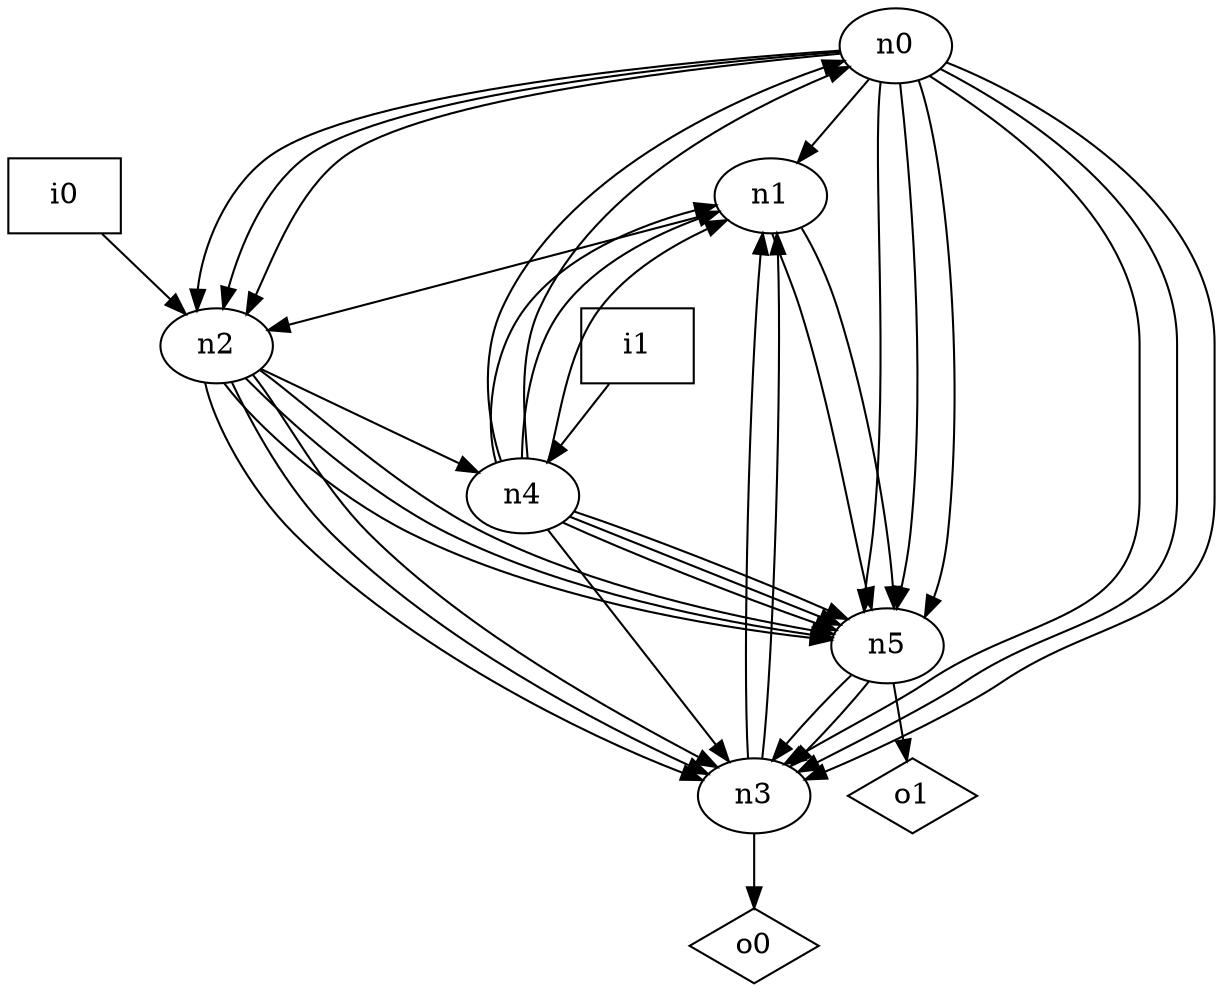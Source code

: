 digraph G {
n0 [label="n0"];
n1 [label="n1"];
n2 [label="n2"];
n3 [label="n3"];
n4 [label="n4"];
n5 [label="n5"];
n6 [label="i0",shape="box"];
n7 [label="i1",shape="box"];
n8 [label="o0",shape="diamond"];
n9 [label="o1",shape="diamond"];
n0 -> n1
n0 -> n2
n0 -> n2
n0 -> n2
n0 -> n3
n0 -> n3
n0 -> n3
n0 -> n5
n0 -> n5
n0 -> n5
n1 -> n2
n1 -> n5
n1 -> n5
n2 -> n3
n2 -> n3
n2 -> n3
n2 -> n4
n2 -> n5
n2 -> n5
n2 -> n5
n3 -> n1
n3 -> n1
n3 -> n8
n4 -> n0
n4 -> n0
n4 -> n1
n4 -> n1
n4 -> n1
n4 -> n3
n4 -> n5
n4 -> n5
n4 -> n5
n5 -> n3
n5 -> n3
n5 -> n9
n6 -> n2
n7 -> n4
}